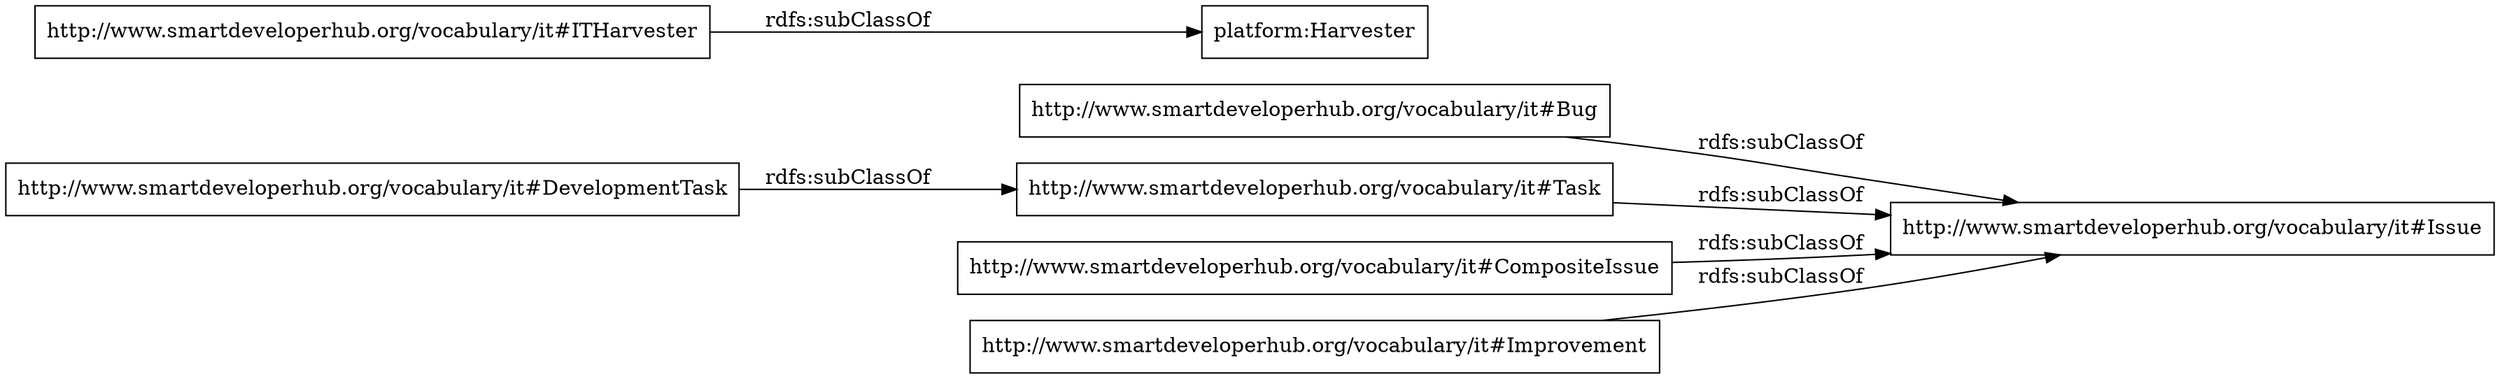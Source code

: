 digraph ar2dtool_diagram { 
rankdir=LR;
size="1000"
node [shape = rectangle, color="black"]; "http://www.smartdeveloperhub.org/vocabulary/it#Bug" "http://www.smartdeveloperhub.org/vocabulary/it#DevelopmentTask" "http://www.smartdeveloperhub.org/vocabulary/it#ITHarvester" "http://www.smartdeveloperhub.org/vocabulary/it#Task" "http://www.smartdeveloperhub.org/vocabulary/it#CompositeIssue" "platform:Harvester" "http://www.smartdeveloperhub.org/vocabulary/it#Issue" "http://www.smartdeveloperhub.org/vocabulary/it#Improvement" ; /*classes style*/
	"http://www.smartdeveloperhub.org/vocabulary/it#ITHarvester" -> "platform:Harvester" [ label = "rdfs:subClassOf" ];
	"http://www.smartdeveloperhub.org/vocabulary/it#CompositeIssue" -> "http://www.smartdeveloperhub.org/vocabulary/it#Issue" [ label = "rdfs:subClassOf" ];
	"http://www.smartdeveloperhub.org/vocabulary/it#Improvement" -> "http://www.smartdeveloperhub.org/vocabulary/it#Issue" [ label = "rdfs:subClassOf" ];
	"http://www.smartdeveloperhub.org/vocabulary/it#Bug" -> "http://www.smartdeveloperhub.org/vocabulary/it#Issue" [ label = "rdfs:subClassOf" ];
	"http://www.smartdeveloperhub.org/vocabulary/it#Task" -> "http://www.smartdeveloperhub.org/vocabulary/it#Issue" [ label = "rdfs:subClassOf" ];
	"http://www.smartdeveloperhub.org/vocabulary/it#DevelopmentTask" -> "http://www.smartdeveloperhub.org/vocabulary/it#Task" [ label = "rdfs:subClassOf" ];

}
